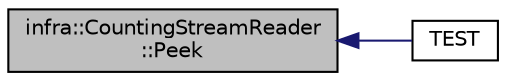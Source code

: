 digraph "infra::CountingStreamReader::Peek"
{
 // INTERACTIVE_SVG=YES
  edge [fontname="Helvetica",fontsize="10",labelfontname="Helvetica",labelfontsize="10"];
  node [fontname="Helvetica",fontsize="10",shape=record];
  rankdir="LR";
  Node24 [label="infra::CountingStreamReader\l::Peek",height=0.2,width=0.4,color="black", fillcolor="grey75", style="filled", fontcolor="black"];
  Node24 -> Node25 [dir="back",color="midnightblue",fontsize="10",style="solid",fontname="Helvetica"];
  Node25 [label="TEST",height=0.2,width=0.4,color="black", fillcolor="white", style="filled",URL="$dc/d99/_test_counting_input_stream_8cpp.html#a3ddadaf16755cbd317014130e6241799"];
}
